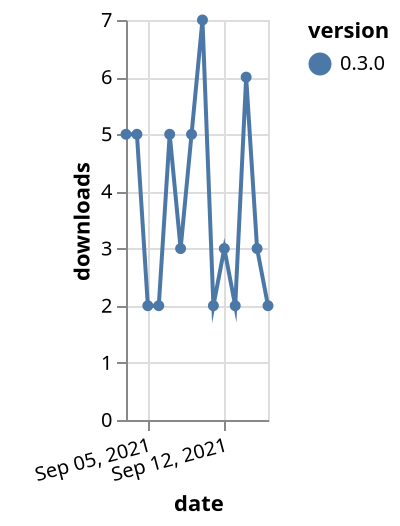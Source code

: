 {"$schema": "https://vega.github.io/schema/vega-lite/v5.json", "description": "A simple bar chart with embedded data.", "data": {"values": [{"date": "2021-09-03", "total": 3989, "delta": 5, "version": "0.3.0"}, {"date": "2021-09-04", "total": 3994, "delta": 5, "version": "0.3.0"}, {"date": "2021-09-05", "total": 3996, "delta": 2, "version": "0.3.0"}, {"date": "2021-09-06", "total": 3998, "delta": 2, "version": "0.3.0"}, {"date": "2021-09-07", "total": 4003, "delta": 5, "version": "0.3.0"}, {"date": "2021-09-08", "total": 4006, "delta": 3, "version": "0.3.0"}, {"date": "2021-09-09", "total": 4011, "delta": 5, "version": "0.3.0"}, {"date": "2021-09-10", "total": 4018, "delta": 7, "version": "0.3.0"}, {"date": "2021-09-11", "total": 4020, "delta": 2, "version": "0.3.0"}, {"date": "2021-09-12", "total": 4023, "delta": 3, "version": "0.3.0"}, {"date": "2021-09-13", "total": 4025, "delta": 2, "version": "0.3.0"}, {"date": "2021-09-14", "total": 4031, "delta": 6, "version": "0.3.0"}, {"date": "2021-09-15", "total": 4034, "delta": 3, "version": "0.3.0"}, {"date": "2021-09-16", "total": 4036, "delta": 2, "version": "0.3.0"}]}, "width": "container", "mark": {"type": "line", "point": {"filled": true}}, "encoding": {"x": {"field": "date", "type": "temporal", "timeUnit": "yearmonthdate", "title": "date", "axis": {"labelAngle": -15}}, "y": {"field": "delta", "type": "quantitative", "title": "downloads"}, "color": {"field": "version", "type": "nominal"}, "tooltip": {"field": "delta"}}}